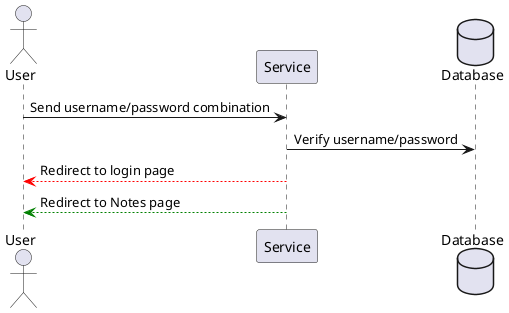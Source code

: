 @startuml
actor User
participant Service
database Database

User -> Service: Send username/password combination
Service -> Database: Verify username/password
Service -[#red]-> User : Redirect to login page 
Service -[#green]->User : Redirect to Notes page
@enduml